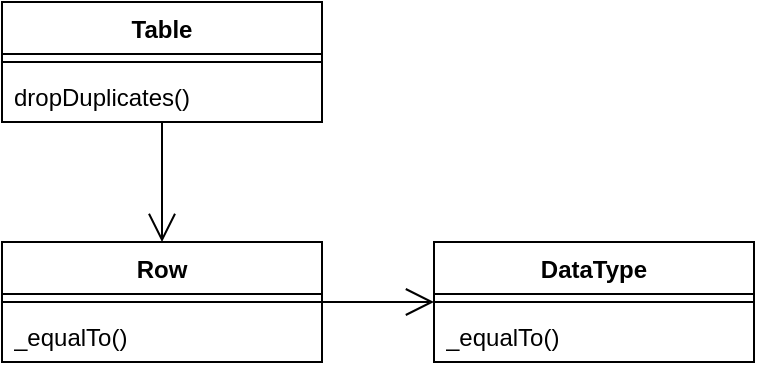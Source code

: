 <mxfile version="24.7.17">
  <diagram name="Page-1" id="9zNAexP1UK8NkoEAUCEb">
    <mxGraphModel dx="954" dy="727" grid="1" gridSize="10" guides="1" tooltips="1" connect="1" arrows="1" fold="1" page="1" pageScale="1" pageWidth="827" pageHeight="1169" math="0" shadow="0">
      <root>
        <mxCell id="0" />
        <mxCell id="1" parent="0" />
        <mxCell id="-Hg9pVQvSGpQCNb7q4KQ-2" value="Table" style="swimlane;fontStyle=1;align=center;verticalAlign=top;childLayout=stackLayout;horizontal=1;startSize=26;horizontalStack=0;resizeParent=1;resizeParentMax=0;resizeLast=0;collapsible=1;marginBottom=0;whiteSpace=wrap;html=1;" vertex="1" parent="1">
          <mxGeometry x="226" y="130" width="160" height="60" as="geometry" />
        </mxCell>
        <mxCell id="-Hg9pVQvSGpQCNb7q4KQ-3" value="" style="line;strokeWidth=1;fillColor=none;align=left;verticalAlign=middle;spacingTop=-1;spacingLeft=3;spacingRight=3;rotatable=0;labelPosition=right;points=[];portConstraint=eastwest;strokeColor=inherit;" vertex="1" parent="-Hg9pVQvSGpQCNb7q4KQ-2">
          <mxGeometry y="26" width="160" height="8" as="geometry" />
        </mxCell>
        <mxCell id="-Hg9pVQvSGpQCNb7q4KQ-4" value="dropDuplicates()" style="text;strokeColor=none;fillColor=none;align=left;verticalAlign=top;spacingLeft=4;spacingRight=4;overflow=hidden;rotatable=0;points=[[0,0.5],[1,0.5]];portConstraint=eastwest;whiteSpace=wrap;html=1;" vertex="1" parent="-Hg9pVQvSGpQCNb7q4KQ-2">
          <mxGeometry y="34" width="160" height="26" as="geometry" />
        </mxCell>
        <mxCell id="-Hg9pVQvSGpQCNb7q4KQ-10" value="Row" style="swimlane;fontStyle=1;align=center;verticalAlign=top;childLayout=stackLayout;horizontal=1;startSize=26;horizontalStack=0;resizeParent=1;resizeParentMax=0;resizeLast=0;collapsible=1;marginBottom=0;whiteSpace=wrap;html=1;" vertex="1" parent="1">
          <mxGeometry x="226" y="250" width="160" height="60" as="geometry" />
        </mxCell>
        <mxCell id="-Hg9pVQvSGpQCNb7q4KQ-11" value="" style="line;strokeWidth=1;fillColor=none;align=left;verticalAlign=middle;spacingTop=-1;spacingLeft=3;spacingRight=3;rotatable=0;labelPosition=right;points=[];portConstraint=eastwest;strokeColor=inherit;" vertex="1" parent="-Hg9pVQvSGpQCNb7q4KQ-10">
          <mxGeometry y="26" width="160" height="8" as="geometry" />
        </mxCell>
        <mxCell id="-Hg9pVQvSGpQCNb7q4KQ-12" value="_equalTo()" style="text;strokeColor=none;fillColor=none;align=left;verticalAlign=top;spacingLeft=4;spacingRight=4;overflow=hidden;rotatable=0;points=[[0,0.5],[1,0.5]];portConstraint=eastwest;whiteSpace=wrap;html=1;" vertex="1" parent="-Hg9pVQvSGpQCNb7q4KQ-10">
          <mxGeometry y="34" width="160" height="26" as="geometry" />
        </mxCell>
        <mxCell id="-Hg9pVQvSGpQCNb7q4KQ-14" value="DataType" style="swimlane;fontStyle=1;align=center;verticalAlign=top;childLayout=stackLayout;horizontal=1;startSize=26;horizontalStack=0;resizeParent=1;resizeParentMax=0;resizeLast=0;collapsible=1;marginBottom=0;whiteSpace=wrap;html=1;" vertex="1" parent="1">
          <mxGeometry x="442" y="250" width="160" height="60" as="geometry" />
        </mxCell>
        <mxCell id="-Hg9pVQvSGpQCNb7q4KQ-15" value="" style="line;strokeWidth=1;fillColor=none;align=left;verticalAlign=middle;spacingTop=-1;spacingLeft=3;spacingRight=3;rotatable=0;labelPosition=right;points=[];portConstraint=eastwest;strokeColor=inherit;" vertex="1" parent="-Hg9pVQvSGpQCNb7q4KQ-14">
          <mxGeometry y="26" width="160" height="8" as="geometry" />
        </mxCell>
        <mxCell id="-Hg9pVQvSGpQCNb7q4KQ-16" value="_equalTo()" style="text;strokeColor=none;fillColor=none;align=left;verticalAlign=top;spacingLeft=4;spacingRight=4;overflow=hidden;rotatable=0;points=[[0,0.5],[1,0.5]];portConstraint=eastwest;whiteSpace=wrap;html=1;" vertex="1" parent="-Hg9pVQvSGpQCNb7q4KQ-14">
          <mxGeometry y="34" width="160" height="26" as="geometry" />
        </mxCell>
        <mxCell id="-Hg9pVQvSGpQCNb7q4KQ-18" value="" style="endArrow=open;endFill=1;endSize=12;html=1;rounded=0;" edge="1" parent="1" source="-Hg9pVQvSGpQCNb7q4KQ-2" target="-Hg9pVQvSGpQCNb7q4KQ-10">
          <mxGeometry width="160" relative="1" as="geometry">
            <mxPoint x="316" y="106" as="sourcePoint" />
            <mxPoint x="316" y="140" as="targetPoint" />
          </mxGeometry>
        </mxCell>
        <mxCell id="-Hg9pVQvSGpQCNb7q4KQ-20" value="" style="endArrow=open;endFill=1;endSize=12;html=1;rounded=0;" edge="1" parent="1" source="-Hg9pVQvSGpQCNb7q4KQ-10" target="-Hg9pVQvSGpQCNb7q4KQ-14">
          <mxGeometry width="160" relative="1" as="geometry">
            <mxPoint x="396" y="183" as="sourcePoint" />
            <mxPoint x="452" y="183" as="targetPoint" />
          </mxGeometry>
        </mxCell>
      </root>
    </mxGraphModel>
  </diagram>
</mxfile>
